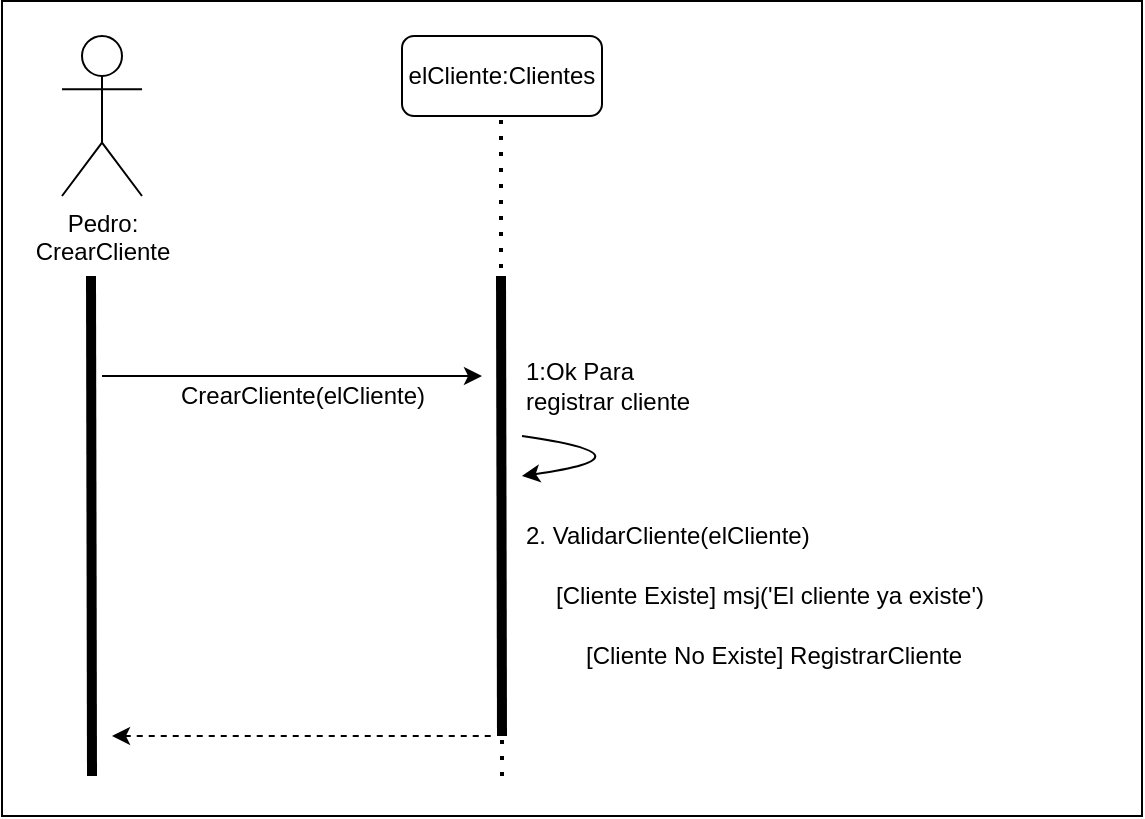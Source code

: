 <mxfile>
    <diagram id="0Y9gAKqx6QbYzt5H38XS" name="CrearCliente">
        <mxGraphModel dx="633" dy="415" grid="1" gridSize="10" guides="1" tooltips="1" connect="1" arrows="1" fold="1" page="1" pageScale="1" pageWidth="827" pageHeight="1169" math="0" shadow="0">
            <root>
                <mxCell id="0"/>
                <mxCell id="1" parent="0"/>
                <mxCell id="VJfYh0ytBV86FlrvrOV6-13" value="" style="rounded=0;whiteSpace=wrap;html=1;" vertex="1" parent="1">
                    <mxGeometry x="10" y="12.5" width="570" height="407.5" as="geometry"/>
                </mxCell>
                <mxCell id="2" value="Pedro:&lt;br&gt;CrearCliente" style="shape=umlActor;verticalLabelPosition=bottom;verticalAlign=top;html=1;outlineConnect=0;" vertex="1" parent="1">
                    <mxGeometry x="40" y="30" width="40" height="80" as="geometry"/>
                </mxCell>
                <mxCell id="3" value="" style="endArrow=none;html=1;strokeWidth=5;" edge="1" parent="1">
                    <mxGeometry width="50" height="50" relative="1" as="geometry">
                        <mxPoint x="55" y="400" as="sourcePoint"/>
                        <mxPoint x="54.5" y="150" as="targetPoint"/>
                    </mxGeometry>
                </mxCell>
                <mxCell id="4" value="" style="endArrow=classic;html=1;strokeWidth=1;" edge="1" parent="1">
                    <mxGeometry width="50" height="50" relative="1" as="geometry">
                        <mxPoint x="60" y="200" as="sourcePoint"/>
                        <mxPoint x="250" y="200" as="targetPoint"/>
                    </mxGeometry>
                </mxCell>
                <mxCell id="5" value="CrearCliente(elCliente)" style="text;html=1;align=center;verticalAlign=middle;resizable=0;points=[];autosize=1;strokeColor=none;" vertex="1" parent="1">
                    <mxGeometry x="90" y="200" width="140" height="20" as="geometry"/>
                </mxCell>
                <mxCell id="6" value="elCliente:Clientes" style="rounded=1;whiteSpace=wrap;html=1;" vertex="1" parent="1">
                    <mxGeometry x="210" y="30" width="100" height="40" as="geometry"/>
                </mxCell>
                <mxCell id="7" value="" style="endArrow=none;dashed=1;html=1;dashPattern=1 3;strokeWidth=2;" edge="1" parent="1">
                    <mxGeometry width="50" height="50" relative="1" as="geometry">
                        <mxPoint x="259.5" y="170" as="sourcePoint"/>
                        <mxPoint x="259.5" y="70" as="targetPoint"/>
                    </mxGeometry>
                </mxCell>
                <mxCell id="8" value="" style="endArrow=none;html=1;strokeWidth=5;" edge="1" parent="1">
                    <mxGeometry width="50" height="50" relative="1" as="geometry">
                        <mxPoint x="260" y="380" as="sourcePoint"/>
                        <mxPoint x="259.5" y="150" as="targetPoint"/>
                    </mxGeometry>
                </mxCell>
                <mxCell id="9" value="" style="endArrow=none;dashed=1;html=1;dashPattern=1 3;strokeWidth=2;" edge="1" parent="1">
                    <mxGeometry width="50" height="50" relative="1" as="geometry">
                        <mxPoint x="260" y="400" as="sourcePoint"/>
                        <mxPoint x="260" y="320" as="targetPoint"/>
                    </mxGeometry>
                </mxCell>
                <mxCell id="10" value="2. ValidarCliente(elCliente)" style="text;html=1;align=left;verticalAlign=middle;resizable=0;points=[];autosize=1;strokeColor=none;" vertex="1" parent="1">
                    <mxGeometry x="270" y="270" width="160" height="20" as="geometry"/>
                </mxCell>
                <mxCell id="11" value="" style="curved=1;endArrow=classic;html=1;strokeWidth=1;exitX=0;exitY=1;exitDx=0;exitDy=0;exitPerimeter=0;" edge="1" parent="1">
                    <mxGeometry width="50" height="50" relative="1" as="geometry">
                        <mxPoint x="270" y="230" as="sourcePoint"/>
                        <mxPoint x="270" y="250" as="targetPoint"/>
                        <Array as="points">
                            <mxPoint x="340" y="240"/>
                        </Array>
                    </mxGeometry>
                </mxCell>
                <mxCell id="12" value="[Cliente Existe] msj('El cliente ya existe')" style="text;html=1;align=left;verticalAlign=middle;resizable=0;points=[];autosize=1;strokeColor=none;" vertex="1" parent="1">
                    <mxGeometry x="285" y="300" width="230" height="20" as="geometry"/>
                </mxCell>
                <mxCell id="13" value="[Cliente No Existe] RegistrarCliente" style="text;html=1;align=left;verticalAlign=middle;resizable=0;points=[];autosize=1;strokeColor=none;" vertex="1" parent="1">
                    <mxGeometry x="300" y="330" width="200" height="20" as="geometry"/>
                </mxCell>
                <mxCell id="2vdYntkb2S7M0SebUP9d-14" value="" style="endArrow=none;html=1;strokeWidth=1;dashed=1;endFill=0;startArrow=classic;startFill=1;" edge="1" parent="1">
                    <mxGeometry width="50" height="50" relative="1" as="geometry">
                        <mxPoint x="65" y="380" as="sourcePoint"/>
                        <mxPoint x="255" y="380" as="targetPoint"/>
                    </mxGeometry>
                </mxCell>
                <mxCell id="SdAMWfdKVZVHEOFtNIoq-13" value="1:Ok Para &lt;br&gt;registrar cliente" style="text;html=1;align=left;verticalAlign=middle;resizable=0;points=[];autosize=1;strokeColor=none;" vertex="1" parent="1">
                    <mxGeometry x="270" y="190" width="100" height="30" as="geometry"/>
                </mxCell>
            </root>
        </mxGraphModel>
    </diagram>
    <diagram id="T5XX-Rktklb11MOJr9SR" name="ActualizarCliente">
        <mxGraphModel dx="1460" dy="415" grid="1" gridSize="10" guides="1" tooltips="1" connect="1" arrows="1" fold="1" page="1" pageScale="1" pageWidth="827" pageHeight="1169" math="0" shadow="0">
            <root>
                <mxCell id="L2cf8ZJIy1yMulGJIUSm-0"/>
                <mxCell id="L2cf8ZJIy1yMulGJIUSm-1" parent="L2cf8ZJIy1yMulGJIUSm-0"/>
                <mxCell id="8H4MA1NzpkWy6fF_cuT1-0" value="" style="rounded=0;whiteSpace=wrap;html=1;" vertex="1" parent="L2cf8ZJIy1yMulGJIUSm-1">
                    <mxGeometry x="-10" y="10" width="561" height="370" as="geometry"/>
                </mxCell>
                <mxCell id="Auc2KN8GJfjZIh36-XHG-0" value="Pedro:&lt;br&gt;ActualizarCliente" style="shape=umlActor;verticalLabelPosition=bottom;verticalAlign=top;html=1;outlineConnect=0;" vertex="1" parent="L2cf8ZJIy1yMulGJIUSm-1">
                    <mxGeometry x="40" y="30" width="40" height="80" as="geometry"/>
                </mxCell>
                <mxCell id="yLysHl8KXPPVF3fkJK39-0" value="" style="endArrow=none;html=1;strokeWidth=5;" edge="1" parent="L2cf8ZJIy1yMulGJIUSm-1">
                    <mxGeometry width="50" height="50" relative="1" as="geometry">
                        <mxPoint x="55" y="370" as="sourcePoint"/>
                        <mxPoint x="54.5" y="150" as="targetPoint"/>
                    </mxGeometry>
                </mxCell>
                <mxCell id="FAF1YiOnm6GRwBafN7Rj-0" value="" style="endArrow=classic;html=1;strokeWidth=1;" edge="1" parent="L2cf8ZJIy1yMulGJIUSm-1">
                    <mxGeometry width="50" height="50" relative="1" as="geometry">
                        <mxPoint x="60" y="200" as="sourcePoint"/>
                        <mxPoint x="250" y="200" as="targetPoint"/>
                    </mxGeometry>
                </mxCell>
                <mxCell id="HC0s2fXAJOUBpzk2x5Rw-0" value="ActualizarCliente(elCliente)" style="text;html=1;align=center;verticalAlign=middle;resizable=0;points=[];autosize=1;strokeColor=none;" vertex="1" parent="L2cf8ZJIy1yMulGJIUSm-1">
                    <mxGeometry x="80" y="200" width="160" height="20" as="geometry"/>
                </mxCell>
                <mxCell id="yGEKcDjJIrqneZ3IOo9v-0" value="elCliente:Clientes" style="whiteSpace=wrap;html=1;" vertex="1" parent="L2cf8ZJIy1yMulGJIUSm-1">
                    <mxGeometry x="210" y="30" width="100" height="40" as="geometry"/>
                </mxCell>
                <mxCell id="aB9d3wnKpZefWvGqyjtF-0" value="" style="endArrow=none;dashed=1;html=1;dashPattern=1 3;strokeWidth=2;" edge="1" parent="L2cf8ZJIy1yMulGJIUSm-1">
                    <mxGeometry width="50" height="50" relative="1" as="geometry">
                        <mxPoint x="259.5" y="170" as="sourcePoint"/>
                        <mxPoint x="259.5" y="70" as="targetPoint"/>
                    </mxGeometry>
                </mxCell>
                <mxCell id="4LGpydAReQK0vB7ZVhy9-0" value="" style="endArrow=none;html=1;strokeWidth=5;" edge="1" parent="L2cf8ZJIy1yMulGJIUSm-1">
                    <mxGeometry width="50" height="50" relative="1" as="geometry">
                        <mxPoint x="260" y="340" as="sourcePoint"/>
                        <mxPoint x="259.5" y="150" as="targetPoint"/>
                    </mxGeometry>
                </mxCell>
                <mxCell id="cFewe-mSfNMBaYC8CjP1-0" value="" style="endArrow=none;dashed=1;html=1;dashPattern=1 3;strokeWidth=2;" edge="1" parent="L2cf8ZJIy1yMulGJIUSm-1">
                    <mxGeometry width="50" height="50" relative="1" as="geometry">
                        <mxPoint x="260" y="370" as="sourcePoint"/>
                        <mxPoint x="260" y="310" as="targetPoint"/>
                    </mxGeometry>
                </mxCell>
                <mxCell id="CiLu81hT_74crC02Kz-y-0" value="2. ValidarCliente(elCliente)" style="text;html=1;align=left;verticalAlign=middle;resizable=0;points=[];autosize=1;strokeColor=none;" vertex="1" parent="L2cf8ZJIy1yMulGJIUSm-1">
                    <mxGeometry x="274" y="260" width="160" height="20" as="geometry"/>
                </mxCell>
                <mxCell id="19Z8tnmxItkHLE-FuApp-0" value="[ClienteNoExiste] msj('El cliente no existe')" style="text;html=1;align=left;verticalAlign=middle;resizable=0;points=[];autosize=1;strokeColor=none;" vertex="1" parent="L2cf8ZJIy1yMulGJIUSm-1">
                    <mxGeometry x="290" y="290" width="240" height="20" as="geometry"/>
                </mxCell>
                <mxCell id="i7deFEnGpbuwfIjv6K6_-0" value="[ClienteExiste] InformacionCliente" style="text;html=1;align=left;verticalAlign=middle;resizable=0;points=[];autosize=1;strokeColor=none;" vertex="1" parent="L2cf8ZJIy1yMulGJIUSm-1">
                    <mxGeometry x="310" y="320" width="200" height="20" as="geometry"/>
                </mxCell>
                <mxCell id="mjow6nUDYpejfLoKJzVM-0" value="" style="endArrow=none;html=1;strokeWidth=1;dashed=1;endFill=0;startArrow=classic;startFill=1;" edge="1" parent="L2cf8ZJIy1yMulGJIUSm-1">
                    <mxGeometry width="50" height="50" relative="1" as="geometry">
                        <mxPoint x="65" y="340" as="sourcePoint"/>
                        <mxPoint x="255" y="340" as="targetPoint"/>
                    </mxGeometry>
                </mxCell>
                <mxCell id="FLYzBbYMRU0o9jllsDmM-0" value="1:Ok Para &lt;br&gt;actualizar cliente" style="text;html=1;align=left;verticalAlign=middle;resizable=0;points=[];autosize=1;strokeColor=none;" vertex="1" parent="L2cf8ZJIy1yMulGJIUSm-1">
                    <mxGeometry x="274" y="195" width="100" height="30" as="geometry"/>
                </mxCell>
                <mxCell id="i_E1aREvoaZzsCu_m-f_-0" value="" style="curved=1;endArrow=classic;html=1;strokeWidth=1;exitX=0;exitY=1;exitDx=0;exitDy=0;exitPerimeter=0;" edge="1" parent="L2cf8ZJIy1yMulGJIUSm-1">
                    <mxGeometry width="50" height="50" relative="1" as="geometry">
                        <mxPoint x="270" y="230" as="sourcePoint"/>
                        <mxPoint x="270" y="250" as="targetPoint"/>
                        <Array as="points">
                            <mxPoint x="340" y="240"/>
                        </Array>
                    </mxGeometry>
                </mxCell>
            </root>
        </mxGraphModel>
    </diagram>
    <diagram id="ZmPSReU6DwiwHjsqZbEe" name="EliminarCliente">
        <mxGraphModel dx="633" dy="1584" grid="1" gridSize="10" guides="1" tooltips="1" connect="1" arrows="1" fold="1" page="1" pageScale="1" pageWidth="827" pageHeight="1169" math="0" shadow="0">
            <root>
                <mxCell id="uaxsQf77w1KWrnwB5r0V-0"/>
                <mxCell id="uaxsQf77w1KWrnwB5r0V-1" parent="uaxsQf77w1KWrnwB5r0V-0"/>
                <mxCell id="qRbjQ7MAWd_mT5sjQQ90-0" value="" style="rounded=0;whiteSpace=wrap;html=1;" vertex="1" parent="uaxsQf77w1KWrnwB5r0V-1">
                    <mxGeometry x="620" y="-10" width="561" height="370" as="geometry"/>
                </mxCell>
                <mxCell id="qRbjQ7MAWd_mT5sjQQ90-1" value="Pedro:&lt;br&gt;EliminarCliente" style="shape=umlActor;verticalLabelPosition=bottom;verticalAlign=top;html=1;outlineConnect=0;" vertex="1" parent="uaxsQf77w1KWrnwB5r0V-1">
                    <mxGeometry x="40" y="30" width="40" height="80" as="geometry"/>
                </mxCell>
                <mxCell id="qRbjQ7MAWd_mT5sjQQ90-2" value="" style="endArrow=none;html=1;strokeWidth=5;" edge="1" parent="uaxsQf77w1KWrnwB5r0V-1">
                    <mxGeometry width="50" height="50" relative="1" as="geometry">
                        <mxPoint x="55" y="370" as="sourcePoint"/>
                        <mxPoint x="54.5" y="150" as="targetPoint"/>
                    </mxGeometry>
                </mxCell>
                <mxCell id="qRbjQ7MAWd_mT5sjQQ90-3" value="" style="endArrow=classic;html=1;strokeWidth=1;" edge="1" parent="uaxsQf77w1KWrnwB5r0V-1">
                    <mxGeometry width="50" height="50" relative="1" as="geometry">
                        <mxPoint x="60" y="200" as="sourcePoint"/>
                        <mxPoint x="250" y="200" as="targetPoint"/>
                    </mxGeometry>
                </mxCell>
                <mxCell id="qRbjQ7MAWd_mT5sjQQ90-4" value="EliminarCliente(elCliente)" style="text;html=1;align=center;verticalAlign=middle;resizable=0;points=[];autosize=1;strokeColor=none;" vertex="1" parent="uaxsQf77w1KWrnwB5r0V-1">
                    <mxGeometry x="85" y="200" width="150" height="20" as="geometry"/>
                </mxCell>
                <mxCell id="qRbjQ7MAWd_mT5sjQQ90-5" value="elCliente:Clientes" style="whiteSpace=wrap;html=1;" vertex="1" parent="uaxsQf77w1KWrnwB5r0V-1">
                    <mxGeometry x="210" y="30" width="100" height="40" as="geometry"/>
                </mxCell>
                <mxCell id="qRbjQ7MAWd_mT5sjQQ90-6" value="" style="endArrow=none;dashed=1;html=1;dashPattern=1 3;strokeWidth=2;" edge="1" parent="uaxsQf77w1KWrnwB5r0V-1">
                    <mxGeometry width="50" height="50" relative="1" as="geometry">
                        <mxPoint x="259.5" y="170" as="sourcePoint"/>
                        <mxPoint x="259.5" y="70" as="targetPoint"/>
                    </mxGeometry>
                </mxCell>
                <mxCell id="qRbjQ7MAWd_mT5sjQQ90-7" value="" style="endArrow=none;html=1;strokeWidth=5;" edge="1" parent="uaxsQf77w1KWrnwB5r0V-1">
                    <mxGeometry width="50" height="50" relative="1" as="geometry">
                        <mxPoint x="260" y="340" as="sourcePoint"/>
                        <mxPoint x="259.5" y="150" as="targetPoint"/>
                    </mxGeometry>
                </mxCell>
                <mxCell id="qRbjQ7MAWd_mT5sjQQ90-8" value="" style="endArrow=none;dashed=1;html=1;dashPattern=1 3;strokeWidth=2;" edge="1" parent="uaxsQf77w1KWrnwB5r0V-1">
                    <mxGeometry width="50" height="50" relative="1" as="geometry">
                        <mxPoint x="260" y="370" as="sourcePoint"/>
                        <mxPoint x="260" y="310" as="targetPoint"/>
                    </mxGeometry>
                </mxCell>
                <mxCell id="qRbjQ7MAWd_mT5sjQQ90-9" value="2. ValidarCliente(elCliente)" style="text;html=1;align=left;verticalAlign=middle;resizable=0;points=[];autosize=1;strokeColor=none;" vertex="1" parent="uaxsQf77w1KWrnwB5r0V-1">
                    <mxGeometry x="274" y="260" width="160" height="20" as="geometry"/>
                </mxCell>
                <mxCell id="qRbjQ7MAWd_mT5sjQQ90-10" value="[ClienteNoExiste] msj('El cliente no existe')" style="text;html=1;align=left;verticalAlign=middle;resizable=0;points=[];autosize=1;strokeColor=none;" vertex="1" parent="uaxsQf77w1KWrnwB5r0V-1">
                    <mxGeometry x="290" y="290" width="240" height="20" as="geometry"/>
                </mxCell>
                <mxCell id="qRbjQ7MAWd_mT5sjQQ90-12" value="" style="endArrow=none;html=1;strokeWidth=1;dashed=1;endFill=0;startArrow=classic;startFill=1;" edge="1" parent="uaxsQf77w1KWrnwB5r0V-1">
                    <mxGeometry width="50" height="50" relative="1" as="geometry">
                        <mxPoint x="65" y="340" as="sourcePoint"/>
                        <mxPoint x="255" y="340" as="targetPoint"/>
                    </mxGeometry>
                </mxCell>
                <mxCell id="qRbjQ7MAWd_mT5sjQQ90-13" value="1:Ok Para &lt;br&gt;eliminar cliente" style="text;html=1;align=left;verticalAlign=middle;resizable=0;points=[];autosize=1;strokeColor=none;" vertex="1" parent="uaxsQf77w1KWrnwB5r0V-1">
                    <mxGeometry x="274" y="195" width="100" height="30" as="geometry"/>
                </mxCell>
                <mxCell id="qRbjQ7MAWd_mT5sjQQ90-14" value="" style="curved=1;endArrow=classic;html=1;strokeWidth=1;exitX=0;exitY=1;exitDx=0;exitDy=0;exitPerimeter=0;" edge="1" parent="uaxsQf77w1KWrnwB5r0V-1">
                    <mxGeometry width="50" height="50" relative="1" as="geometry">
                        <mxPoint x="270" y="230" as="sourcePoint"/>
                        <mxPoint x="270" y="250" as="targetPoint"/>
                        <Array as="points">
                            <mxPoint x="340" y="240"/>
                        </Array>
                    </mxGeometry>
                </mxCell>
                <mxCell id="qRbjQ7MAWd_mT5sjQQ90-46" value="elCliente:Clientes" style="whiteSpace=wrap;html=1;" vertex="1" parent="uaxsQf77w1KWrnwB5r0V-1">
                    <mxGeometry x="510" y="30" width="100" height="40" as="geometry"/>
                </mxCell>
            </root>
        </mxGraphModel>
    </diagram>
</mxfile>